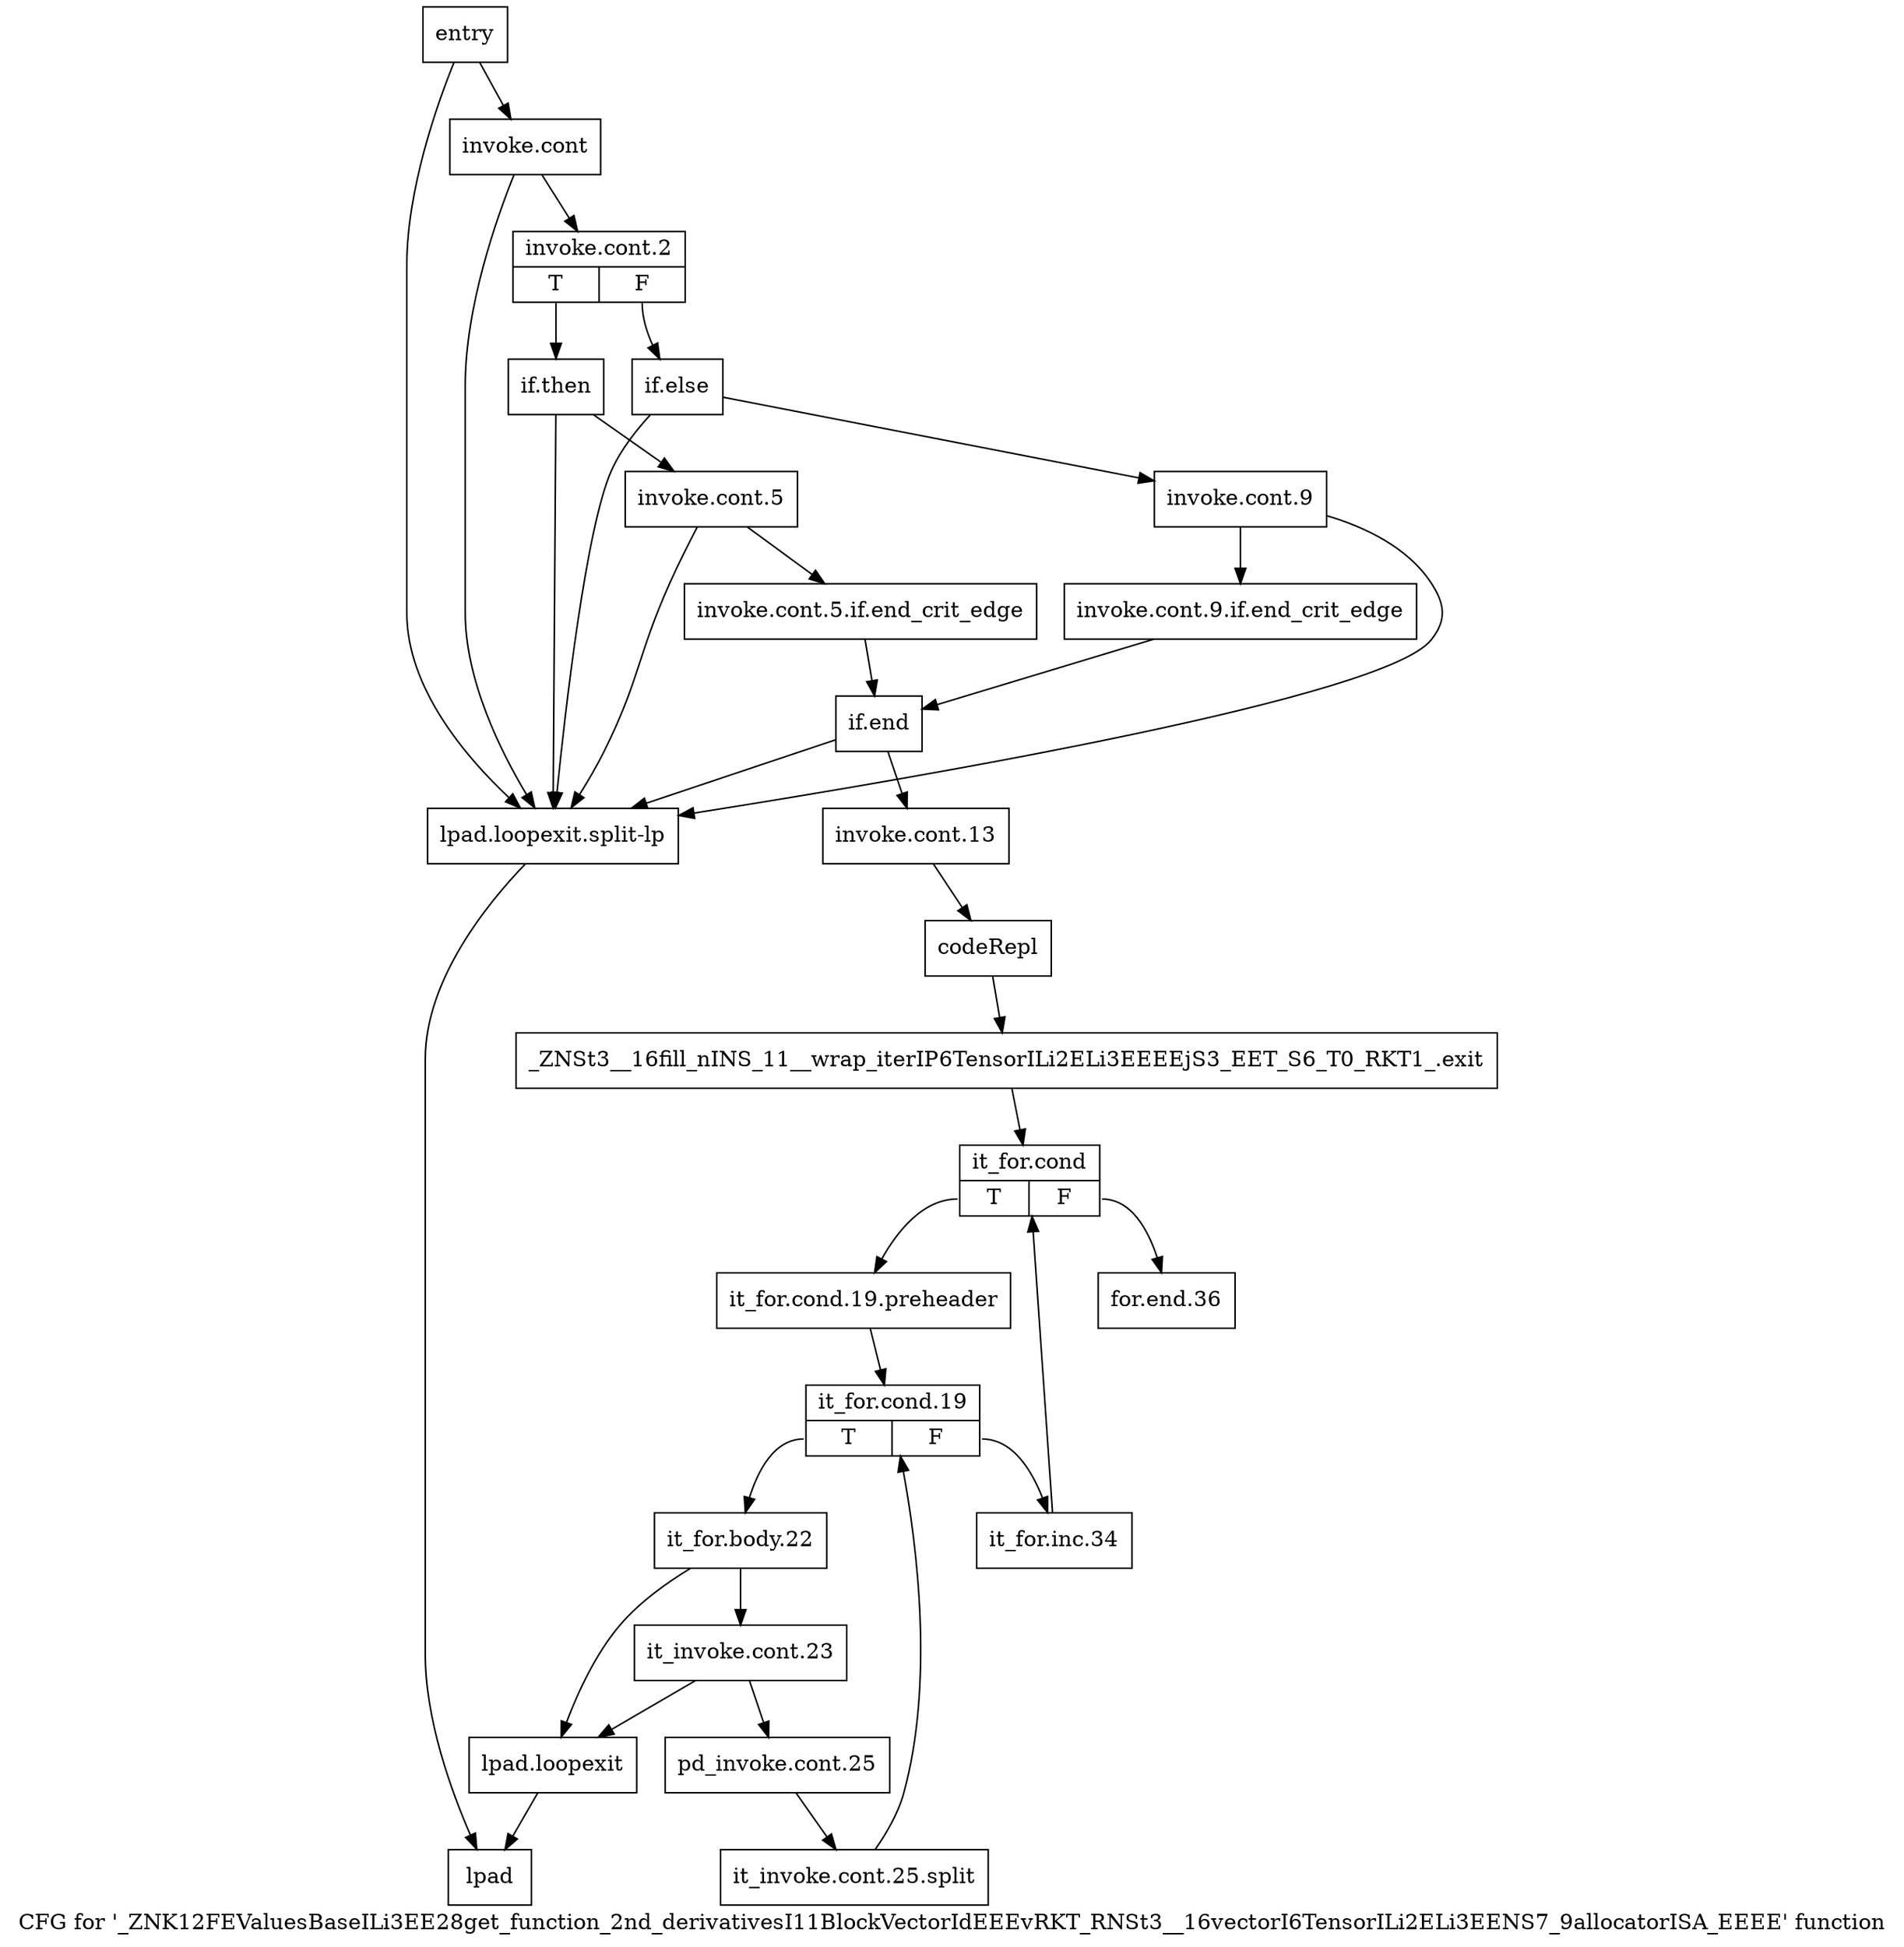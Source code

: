 digraph "CFG for '_ZNK12FEValuesBaseILi3EE28get_function_2nd_derivativesI11BlockVectorIdEEEvRKT_RNSt3__16vectorI6TensorILi2ELi3EENS7_9allocatorISA_EEEE' function" {
	label="CFG for '_ZNK12FEValuesBaseILi3EE28get_function_2nd_derivativesI11BlockVectorIdEEEvRKT_RNSt3__16vectorI6TensorILi2ELi3EENS7_9allocatorISA_EEEE' function";

	Node0x5485f20 [shape=record,label="{entry}"];
	Node0x5485f20 -> Node0x5485f70;
	Node0x5485f20 -> Node0x5486150;
	Node0x5485f70 [shape=record,label="{invoke.cont}"];
	Node0x5485f70 -> Node0x5485fc0;
	Node0x5485f70 -> Node0x5486150;
	Node0x5485fc0 [shape=record,label="{invoke.cont.2|{<s0>T|<s1>F}}"];
	Node0x5485fc0:s0 -> Node0x5486010;
	Node0x5485fc0:s1 -> Node0x54861f0;
	Node0x5486010 [shape=record,label="{if.then}"];
	Node0x5486010 -> Node0x5486060;
	Node0x5486010 -> Node0x5486150;
	Node0x5486060 [shape=record,label="{invoke.cont.5}"];
	Node0x5486060 -> Node0x54860b0;
	Node0x5486060 -> Node0x5486150;
	Node0x54860b0 [shape=record,label="{invoke.cont.5.if.end_crit_edge}"];
	Node0x54860b0 -> Node0x5486e70;
	Node0x5486100 [shape=record,label="{lpad.loopexit}"];
	Node0x5486100 -> Node0x54861a0;
	Node0x5486150 [shape=record,label="{lpad.loopexit.split-lp}"];
	Node0x5486150 -> Node0x54861a0;
	Node0x54861a0 [shape=record,label="{lpad}"];
	Node0x54861f0 [shape=record,label="{if.else}"];
	Node0x54861f0 -> Node0x5486dd0;
	Node0x54861f0 -> Node0x5486150;
	Node0x5486dd0 [shape=record,label="{invoke.cont.9}"];
	Node0x5486dd0 -> Node0x5486e20;
	Node0x5486dd0 -> Node0x5486150;
	Node0x5486e20 [shape=record,label="{invoke.cont.9.if.end_crit_edge}"];
	Node0x5486e20 -> Node0x5486e70;
	Node0x5486e70 [shape=record,label="{if.end}"];
	Node0x5486e70 -> Node0x5486ec0;
	Node0x5486e70 -> Node0x5486150;
	Node0x5486ec0 [shape=record,label="{invoke.cont.13}"];
	Node0x5486ec0 -> Node0x5486f10;
	Node0x5486f10 [shape=record,label="{codeRepl}"];
	Node0x5486f10 -> Node0x5486f60;
	Node0x5486f60 [shape=record,label="{_ZNSt3__16fill_nINS_11__wrap_iterIP6TensorILi2ELi3EEEEjS3_EET_S6_T0_RKT1_.exit}"];
	Node0x5486f60 -> Node0x5486fb0;
	Node0x5486fb0 [shape=record,label="{it_for.cond|{<s0>T|<s1>F}}"];
	Node0x5486fb0:s0 -> Node0x5487000;
	Node0x5486fb0:s1 -> Node0x54871e0;
	Node0x5487000 [shape=record,label="{it_for.cond.19.preheader}"];
	Node0x5487000 -> Node0x5487050;
	Node0x5487050 [shape=record,label="{it_for.cond.19|{<s0>T|<s1>F}}"];
	Node0x5487050:s0 -> Node0x54870a0;
	Node0x5487050:s1 -> Node0x5487190;
	Node0x54870a0 [shape=record,label="{it_for.body.22}"];
	Node0x54870a0 -> Node0x54870f0;
	Node0x54870a0 -> Node0x5486100;
	Node0x54870f0 [shape=record,label="{it_invoke.cont.23}"];
	Node0x54870f0 -> Node0x5487140;
	Node0x54870f0 -> Node0x5486100;
	Node0x5487140 [shape=record,label="{pd_invoke.cont.25}"];
	Node0x5487140 -> Node0xa842330;
	Node0xa842330 [shape=record,label="{it_invoke.cont.25.split}"];
	Node0xa842330 -> Node0x5487050;
	Node0x5487190 [shape=record,label="{it_for.inc.34}"];
	Node0x5487190 -> Node0x5486fb0;
	Node0x54871e0 [shape=record,label="{for.end.36}"];
}
